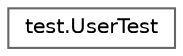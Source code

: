 digraph "Graphical Class Hierarchy"
{
 // LATEX_PDF_SIZE
  bgcolor="transparent";
  edge [fontname=Helvetica,fontsize=10,labelfontname=Helvetica,labelfontsize=10];
  node [fontname=Helvetica,fontsize=10,shape=box,height=0.2,width=0.4];
  rankdir="LR";
  Node0 [label="test.UserTest",height=0.2,width=0.4,color="grey40", fillcolor="white", style="filled",URL="$classtest_1_1_user_test.html",tooltip=" "];
}
